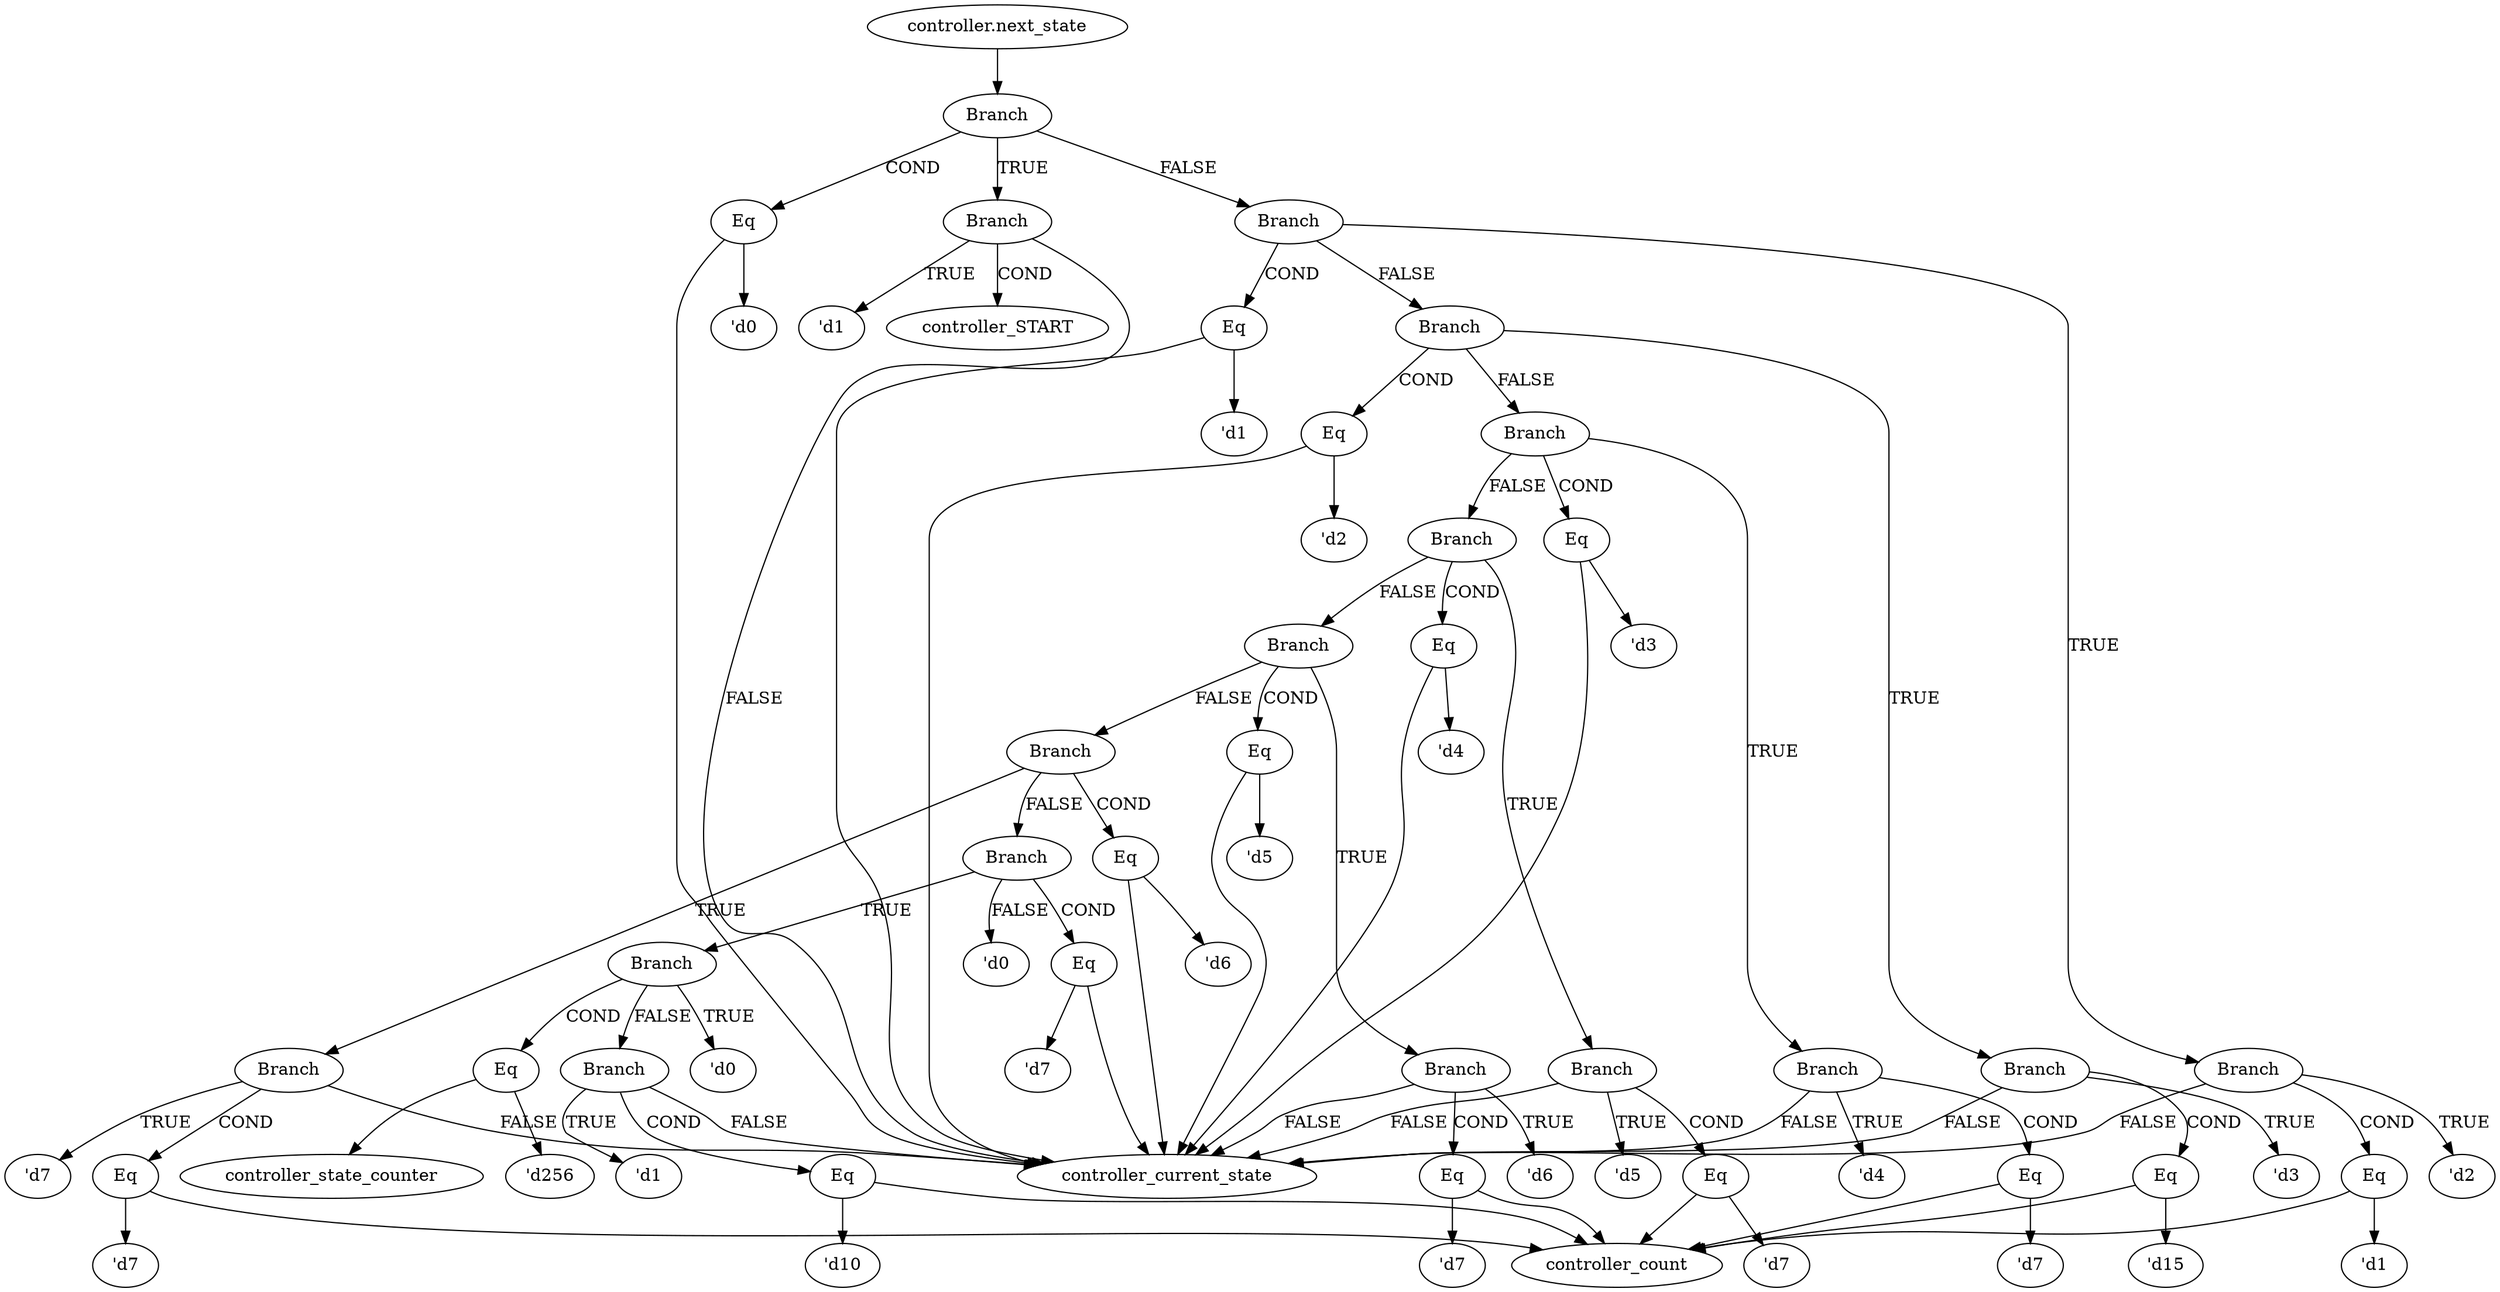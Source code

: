 strict digraph "" {
	node [label="\N"];
	"controller.next_state_graphrename_0"	[color=black,
		label="controller.next_state"];
	Branch_graphrename_1	[color=black,
		label=Branch];
	"controller.next_state_graphrename_0" -> Branch_graphrename_1	[color=black];
	Eq_graphrename_2	[color=black,
		label=Eq];
	Branch_graphrename_1 -> Eq_graphrename_2	[color=black,
		label=COND];
	Branch_graphrename_4	[color=black,
		label=Branch];
	Branch_graphrename_1 -> Branch_graphrename_4	[color=black,
		label=TRUE];
	Branch_graphrename_6	[color=black,
		label=Branch];
	Branch_graphrename_1 -> Branch_graphrename_6	[color=black,
		label=FALSE];
	controller_current_state	[color=black];
	Eq_graphrename_2 -> controller_current_state	[color=black];
	"'d0_graphrename_3"	[color=black,
		label="'d0"];
	Eq_graphrename_2 -> "'d0_graphrename_3"	[color=black];
	Branch_graphrename_4 -> controller_current_state	[color=black,
		label=FALSE];
	controller_START	[color=black];
	Branch_graphrename_4 -> controller_START	[color=black,
		label=COND];
	"'d1_graphrename_5"	[color=black,
		label="'d1"];
	Branch_graphrename_4 -> "'d1_graphrename_5"	[color=black,
		label=TRUE];
	Eq_graphrename_7	[color=black,
		label=Eq];
	Branch_graphrename_6 -> Eq_graphrename_7	[color=black,
		label=COND];
	Branch_graphrename_9	[color=black,
		label=Branch];
	Branch_graphrename_6 -> Branch_graphrename_9	[color=black,
		label=TRUE];
	Branch_graphrename_13	[color=black,
		label=Branch];
	Branch_graphrename_6 -> Branch_graphrename_13	[color=black,
		label=FALSE];
	Eq_graphrename_7 -> controller_current_state	[color=black];
	"'d1_graphrename_8"	[color=black,
		label="'d1"];
	Eq_graphrename_7 -> "'d1_graphrename_8"	[color=black];
	Branch_graphrename_9 -> controller_current_state	[color=black,
		label=FALSE];
	Eq_graphrename_10	[color=black,
		label=Eq];
	Branch_graphrename_9 -> Eq_graphrename_10	[color=black,
		label=COND];
	"'d2_graphrename_12"	[color=black,
		label="'d2"];
	Branch_graphrename_9 -> "'d2_graphrename_12"	[color=black,
		label=TRUE];
	controller_count	[color=black];
	Eq_graphrename_10 -> controller_count	[color=black];
	"'d1_graphrename_11"	[color=black,
		label="'d1"];
	Eq_graphrename_10 -> "'d1_graphrename_11"	[color=black];
	Eq_graphrename_14	[color=black,
		label=Eq];
	Branch_graphrename_13 -> Eq_graphrename_14	[color=black,
		label=COND];
	Branch_graphrename_16	[color=black,
		label=Branch];
	Branch_graphrename_13 -> Branch_graphrename_16	[color=black,
		label=TRUE];
	Branch_graphrename_20	[color=black,
		label=Branch];
	Branch_graphrename_13 -> Branch_graphrename_20	[color=black,
		label=FALSE];
	Eq_graphrename_14 -> controller_current_state	[color=black];
	"'d2_graphrename_15"	[color=black,
		label="'d2"];
	Eq_graphrename_14 -> "'d2_graphrename_15"	[color=black];
	Branch_graphrename_16 -> controller_current_state	[color=black,
		label=FALSE];
	Eq_graphrename_17	[color=black,
		label=Eq];
	Branch_graphrename_16 -> Eq_graphrename_17	[color=black,
		label=COND];
	"'d3_graphrename_19"	[color=black,
		label="'d3"];
	Branch_graphrename_16 -> "'d3_graphrename_19"	[color=black,
		label=TRUE];
	Eq_graphrename_17 -> controller_count	[color=black];
	"'d15_graphrename_18"	[color=black,
		label="'d15"];
	Eq_graphrename_17 -> "'d15_graphrename_18"	[color=black];
	Eq_graphrename_21	[color=black,
		label=Eq];
	Branch_graphrename_20 -> Eq_graphrename_21	[color=black,
		label=COND];
	Branch_graphrename_23	[color=black,
		label=Branch];
	Branch_graphrename_20 -> Branch_graphrename_23	[color=black,
		label=TRUE];
	Branch_graphrename_27	[color=black,
		label=Branch];
	Branch_graphrename_20 -> Branch_graphrename_27	[color=black,
		label=FALSE];
	Eq_graphrename_21 -> controller_current_state	[color=black];
	"'d3_graphrename_22"	[color=black,
		label="'d3"];
	Eq_graphrename_21 -> "'d3_graphrename_22"	[color=black];
	Branch_graphrename_23 -> controller_current_state	[color=black,
		label=FALSE];
	Eq_graphrename_24	[color=black,
		label=Eq];
	Branch_graphrename_23 -> Eq_graphrename_24	[color=black,
		label=COND];
	"'d4_graphrename_26"	[color=black,
		label="'d4"];
	Branch_graphrename_23 -> "'d4_graphrename_26"	[color=black,
		label=TRUE];
	Eq_graphrename_24 -> controller_count	[color=black];
	"'d7_graphrename_25"	[color=black,
		label="'d7"];
	Eq_graphrename_24 -> "'d7_graphrename_25"	[color=black];
	Eq_graphrename_28	[color=black,
		label=Eq];
	Branch_graphrename_27 -> Eq_graphrename_28	[color=black,
		label=COND];
	Branch_graphrename_30	[color=black,
		label=Branch];
	Branch_graphrename_27 -> Branch_graphrename_30	[color=black,
		label=TRUE];
	Branch_graphrename_34	[color=black,
		label=Branch];
	Branch_graphrename_27 -> Branch_graphrename_34	[color=black,
		label=FALSE];
	Eq_graphrename_28 -> controller_current_state	[color=black];
	"'d4_graphrename_29"	[color=black,
		label="'d4"];
	Eq_graphrename_28 -> "'d4_graphrename_29"	[color=black];
	Branch_graphrename_30 -> controller_current_state	[color=black,
		label=FALSE];
	Eq_graphrename_31	[color=black,
		label=Eq];
	Branch_graphrename_30 -> Eq_graphrename_31	[color=black,
		label=COND];
	"'d5_graphrename_33"	[color=black,
		label="'d5"];
	Branch_graphrename_30 -> "'d5_graphrename_33"	[color=black,
		label=TRUE];
	Eq_graphrename_31 -> controller_count	[color=black];
	"'d7_graphrename_32"	[color=black,
		label="'d7"];
	Eq_graphrename_31 -> "'d7_graphrename_32"	[color=black];
	Eq_graphrename_35	[color=black,
		label=Eq];
	Branch_graphrename_34 -> Eq_graphrename_35	[color=black,
		label=COND];
	Branch_graphrename_37	[color=black,
		label=Branch];
	Branch_graphrename_34 -> Branch_graphrename_37	[color=black,
		label=TRUE];
	Branch_graphrename_41	[color=black,
		label=Branch];
	Branch_graphrename_34 -> Branch_graphrename_41	[color=black,
		label=FALSE];
	Eq_graphrename_35 -> controller_current_state	[color=black];
	"'d5_graphrename_36"	[color=black,
		label="'d5"];
	Eq_graphrename_35 -> "'d5_graphrename_36"	[color=black];
	Branch_graphrename_37 -> controller_current_state	[color=black,
		label=FALSE];
	Eq_graphrename_38	[color=black,
		label=Eq];
	Branch_graphrename_37 -> Eq_graphrename_38	[color=black,
		label=COND];
	"'d6_graphrename_40"	[color=black,
		label="'d6"];
	Branch_graphrename_37 -> "'d6_graphrename_40"	[color=black,
		label=TRUE];
	Eq_graphrename_38 -> controller_count	[color=black];
	"'d7_graphrename_39"	[color=black,
		label="'d7"];
	Eq_graphrename_38 -> "'d7_graphrename_39"	[color=black];
	Eq_graphrename_42	[color=black,
		label=Eq];
	Branch_graphrename_41 -> Eq_graphrename_42	[color=black,
		label=COND];
	Branch_graphrename_44	[color=black,
		label=Branch];
	Branch_graphrename_41 -> Branch_graphrename_44	[color=black,
		label=TRUE];
	Branch_graphrename_48	[color=black,
		label=Branch];
	Branch_graphrename_41 -> Branch_graphrename_48	[color=black,
		label=FALSE];
	Eq_graphrename_42 -> controller_current_state	[color=black];
	"'d6_graphrename_43"	[color=black,
		label="'d6"];
	Eq_graphrename_42 -> "'d6_graphrename_43"	[color=black];
	Branch_graphrename_44 -> controller_current_state	[color=black,
		label=FALSE];
	Eq_graphrename_45	[color=black,
		label=Eq];
	Branch_graphrename_44 -> Eq_graphrename_45	[color=black,
		label=COND];
	"'d7_graphrename_47"	[color=black,
		label="'d7"];
	Branch_graphrename_44 -> "'d7_graphrename_47"	[color=black,
		label=TRUE];
	Eq_graphrename_45 -> controller_count	[color=black];
	"'d7_graphrename_46"	[color=black,
		label="'d7"];
	Eq_graphrename_45 -> "'d7_graphrename_46"	[color=black];
	Eq_graphrename_49	[color=black,
		label=Eq];
	Branch_graphrename_48 -> Eq_graphrename_49	[color=black,
		label=COND];
	Branch_graphrename_51	[color=black,
		label=Branch];
	Branch_graphrename_48 -> Branch_graphrename_51	[color=black,
		label=TRUE];
	"'d0_graphrename_59"	[color=black,
		label="'d0"];
	Branch_graphrename_48 -> "'d0_graphrename_59"	[color=black,
		label=FALSE];
	Eq_graphrename_49 -> controller_current_state	[color=black];
	"'d7_graphrename_50"	[color=black,
		label="'d7"];
	Eq_graphrename_49 -> "'d7_graphrename_50"	[color=black];
	Eq_graphrename_52	[color=black,
		label=Eq];
	Branch_graphrename_51 -> Eq_graphrename_52	[color=black,
		label=COND];
	"'d0_graphrename_54"	[color=black,
		label="'d0"];
	Branch_graphrename_51 -> "'d0_graphrename_54"	[color=black,
		label=TRUE];
	Branch_graphrename_55	[color=black,
		label=Branch];
	Branch_graphrename_51 -> Branch_graphrename_55	[color=black,
		label=FALSE];
	controller_state_counter	[color=black];
	Eq_graphrename_52 -> controller_state_counter	[color=black];
	"'d256_graphrename_53"	[color=black,
		label="'d256"];
	Eq_graphrename_52 -> "'d256_graphrename_53"	[color=black];
	Branch_graphrename_55 -> controller_current_state	[color=black,
		label=FALSE];
	Eq_graphrename_56	[color=black,
		label=Eq];
	Branch_graphrename_55 -> Eq_graphrename_56	[color=black,
		label=COND];
	"'d1_graphrename_58"	[color=black,
		label="'d1"];
	Branch_graphrename_55 -> "'d1_graphrename_58"	[color=black,
		label=TRUE];
	Eq_graphrename_56 -> controller_count	[color=black];
	"'d10_graphrename_57"	[color=black,
		label="'d10"];
	Eq_graphrename_56 -> "'d10_graphrename_57"	[color=black];
}
